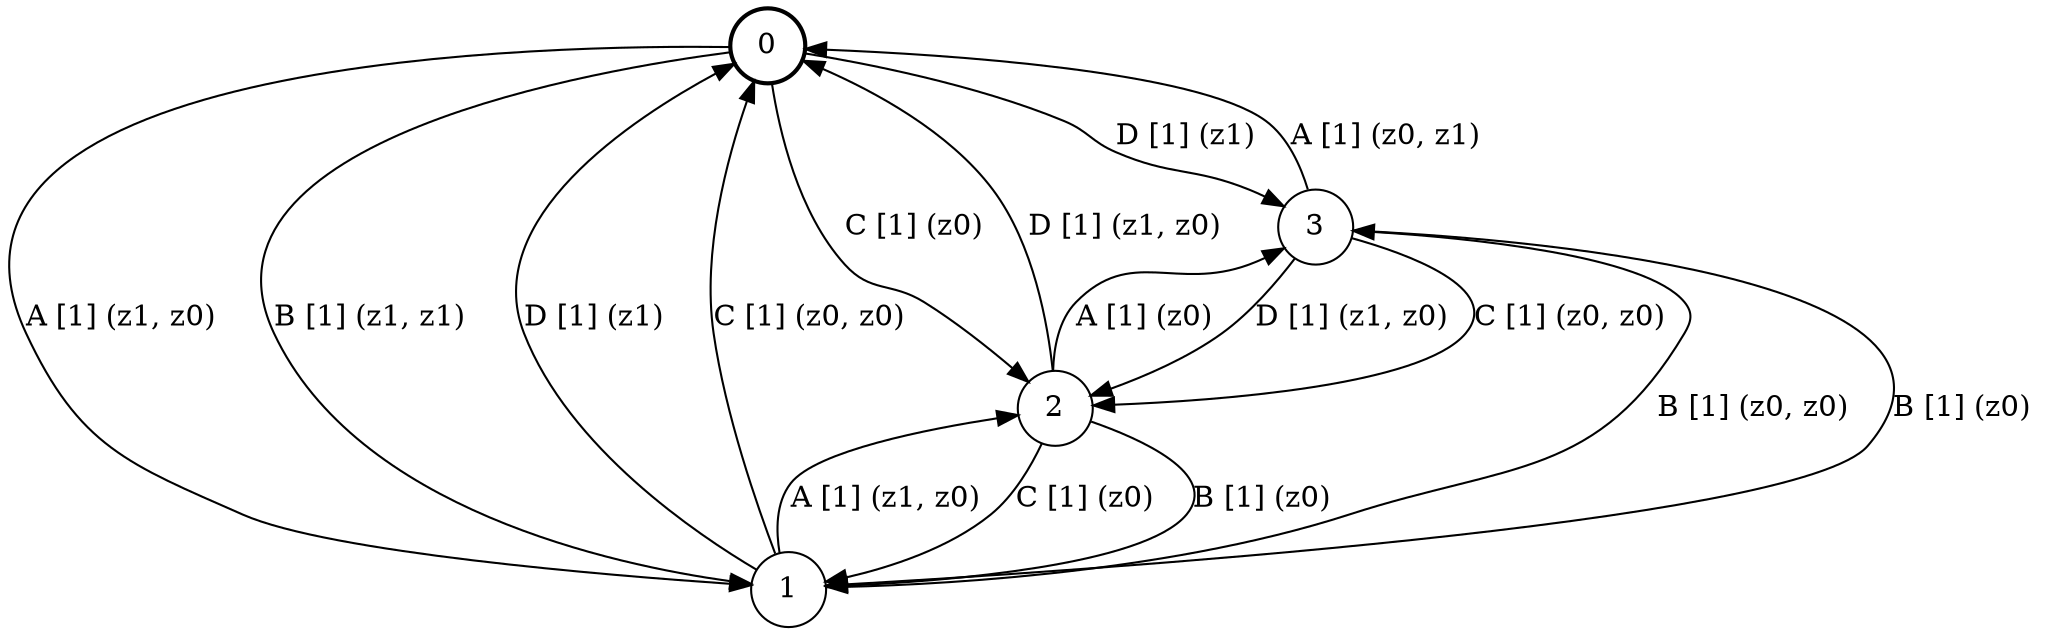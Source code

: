 # generated file, don't try to modify
# command: dot -Tpng <filename> > tree.png
digraph Automaton {
    node [shape = circle];
    0 [style = "bold"];
    0 -> 3 [label = "D [1] (z1) "];
    0 -> 1 [label = "A [1] (z1, z0) "];
    0 -> 1 [label = "B [1] (z1, z1) "];
    0 -> 2 [label = "C [1] (z0) "];
    1 -> 0 [label = "D [1] (z1) "];
    1 -> 2 [label = "A [1] (z1, z0) "];
    1 -> 3 [label = "B [1] (z0, z0) "];
    1 -> 0 [label = "C [1] (z0, z0) "];
    2 -> 0 [label = "D [1] (z1, z0) "];
    2 -> 3 [label = "A [1] (z0) "];
    2 -> 1 [label = "B [1] (z0) "];
    2 -> 1 [label = "C [1] (z0) "];
    3 -> 2 [label = "D [1] (z1, z0) "];
    3 -> 0 [label = "A [1] (z0, z1) "];
    3 -> 1 [label = "B [1] (z0) "];
    3 -> 2 [label = "C [1] (z0, z0) "];
}
